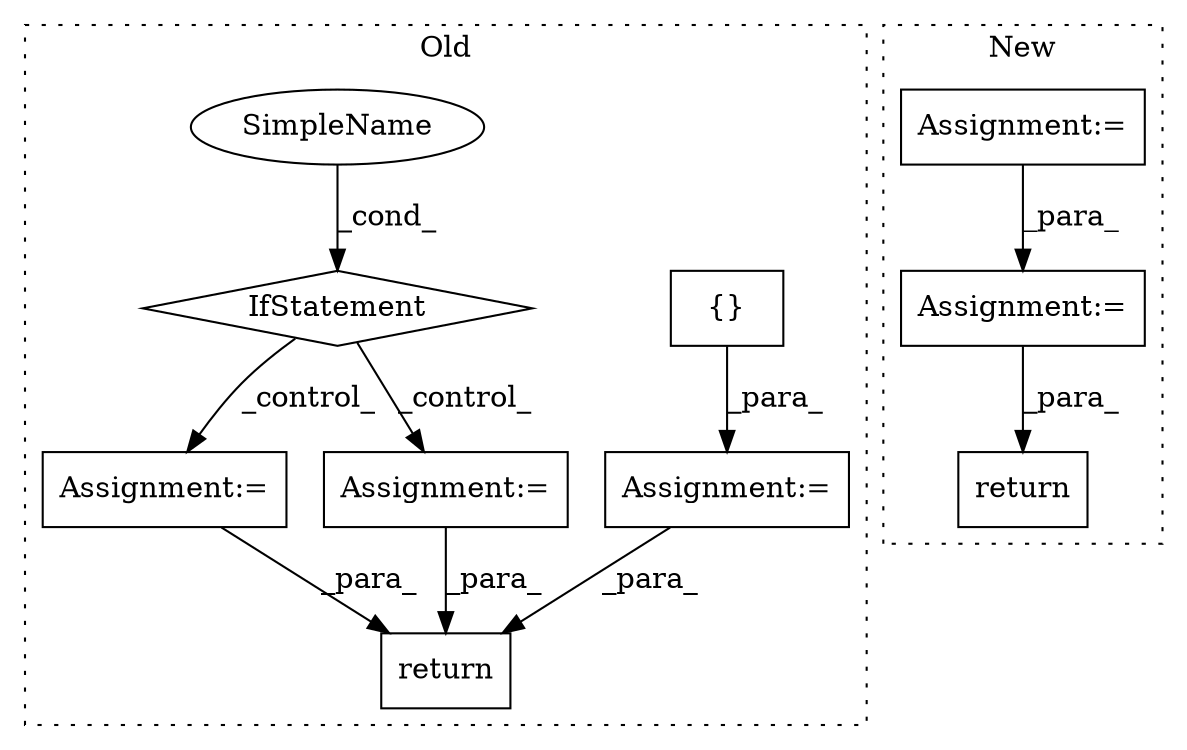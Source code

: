 digraph G {
subgraph cluster0 {
1 [label="{}" a="4" s="781,785" l="1,1" shape="box"];
3 [label="return" a="41" s="1288" l="12" shape="box"];
5 [label="Assignment:=" a="7" s="852" l="1" shape="box"];
7 [label="Assignment:=" a="7" s="1218" l="8" shape="box"];
8 [label="IfStatement" a="25" s="909,918" l="4,2" shape="diamond"];
9 [label="SimpleName" a="42" s="" l="" shape="ellipse"];
10 [label="Assignment:=" a="7" s="1033" l="8" shape="box"];
label = "Old";
style="dotted";
}
subgraph cluster1 {
2 [label="return" a="41" s="1042" l="12" shape="box"];
4 [label="Assignment:=" a="7" s="371" l="3" shape="box"];
6 [label="Assignment:=" a="7" s="1000" l="1" shape="box"];
label = "New";
style="dotted";
}
1 -> 5 [label="_para_"];
4 -> 6 [label="_para_"];
5 -> 3 [label="_para_"];
6 -> 2 [label="_para_"];
7 -> 3 [label="_para_"];
8 -> 7 [label="_control_"];
8 -> 10 [label="_control_"];
9 -> 8 [label="_cond_"];
10 -> 3 [label="_para_"];
}